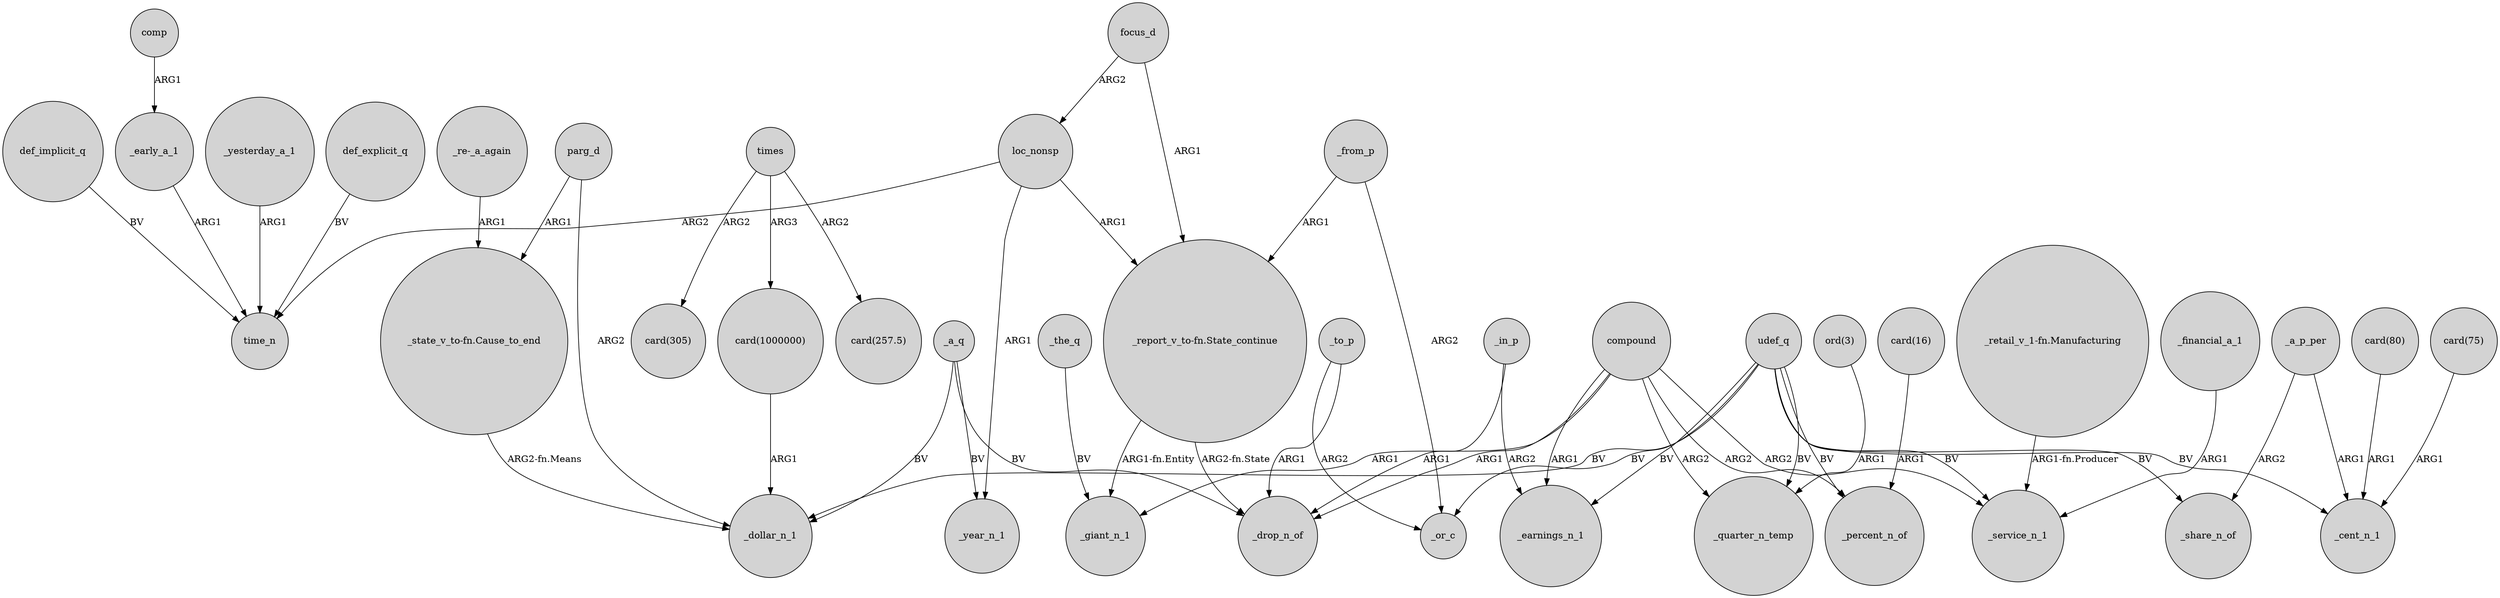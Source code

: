 digraph {
	node [shape=circle style=filled]
	_early_a_1 -> time_n [label=ARG1]
	parg_d -> _dollar_n_1 [label=ARG2]
	_to_p -> _or_c [label=ARG2]
	udef_q -> _service_n_1 [label=BV]
	"card(80)" -> _cent_n_1 [label=ARG1]
	_a_q -> _dollar_n_1 [label=BV]
	"ord(3)" -> _quarter_n_temp [label=ARG1]
	compound -> _service_n_1 [label=ARG2]
	parg_d -> "_state_v_to-fn.Cause_to_end" [label=ARG1]
	_a_p_per -> _cent_n_1 [label=ARG1]
	_financial_a_1 -> _service_n_1 [label=ARG1]
	loc_nonsp -> _year_n_1 [label=ARG1]
	"_report_v_to-fn.State_continue" -> _giant_n_1 [label="ARG1-fn.Entity"]
	"_retail_v_1-fn.Manufacturing" -> _service_n_1 [label="ARG1-fn.Producer"]
	times -> "card(1000000)" [label=ARG3]
	comp -> _early_a_1 [label=ARG1]
	_yesterday_a_1 -> time_n [label=ARG1]
	_from_p -> "_report_v_to-fn.State_continue" [label=ARG1]
	focus_d -> loc_nonsp [label=ARG2]
	_a_q -> _year_n_1 [label=BV]
	udef_q -> _cent_n_1 [label=BV]
	udef_q -> _or_c [label=BV]
	_in_p -> _earnings_n_1 [label=ARG2]
	loc_nonsp -> "_report_v_to-fn.State_continue" [label=ARG1]
	compound -> _quarter_n_temp [label=ARG2]
	_to_p -> _drop_n_of [label=ARG1]
	_a_p_per -> _share_n_of [label=ARG2]
	"card(75)" -> _cent_n_1 [label=ARG1]
	udef_q -> _earnings_n_1 [label=BV]
	udef_q -> _percent_n_of [label=BV]
	udef_q -> _share_n_of [label=BV]
	times -> "card(257.5)" [label=ARG2]
	compound -> _percent_n_of [label=ARG2]
	"_re-_a_again" -> "_state_v_to-fn.Cause_to_end" [label=ARG1]
	udef_q -> _dollar_n_1 [label=BV]
	"card(1000000)" -> _dollar_n_1 [label=ARG1]
	_a_q -> _drop_n_of [label=BV]
	_from_p -> _or_c [label=ARG2]
	focus_d -> "_report_v_to-fn.State_continue" [label=ARG1]
	_in_p -> _drop_n_of [label=ARG1]
	"card(16)" -> _percent_n_of [label=ARG1]
	udef_q -> _quarter_n_temp [label=BV]
	compound -> _giant_n_1 [label=ARG1]
	def_explicit_q -> time_n [label=BV]
	_the_q -> _giant_n_1 [label=BV]
	loc_nonsp -> time_n [label=ARG2]
	compound -> _earnings_n_1 [label=ARG1]
	times -> "card(305)" [label=ARG2]
	compound -> _drop_n_of [label=ARG1]
	def_implicit_q -> time_n [label=BV]
	"_report_v_to-fn.State_continue" -> _drop_n_of [label="ARG2-fn.State"]
	"_state_v_to-fn.Cause_to_end" -> _dollar_n_1 [label="ARG2-fn.Means"]
}
